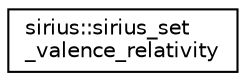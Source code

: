 digraph "Graphical Class Hierarchy"
{
 // INTERACTIVE_SVG=YES
  edge [fontname="Helvetica",fontsize="10",labelfontname="Helvetica",labelfontsize="10"];
  node [fontname="Helvetica",fontsize="10",shape=record];
  rankdir="LR";
  Node1 [label="sirius::sirius_set\l_valence_relativity",height=0.2,width=0.4,color="black", fillcolor="white", style="filled",URL="$interfacesirius_1_1sirius__set__valence__relativity.html"];
}
